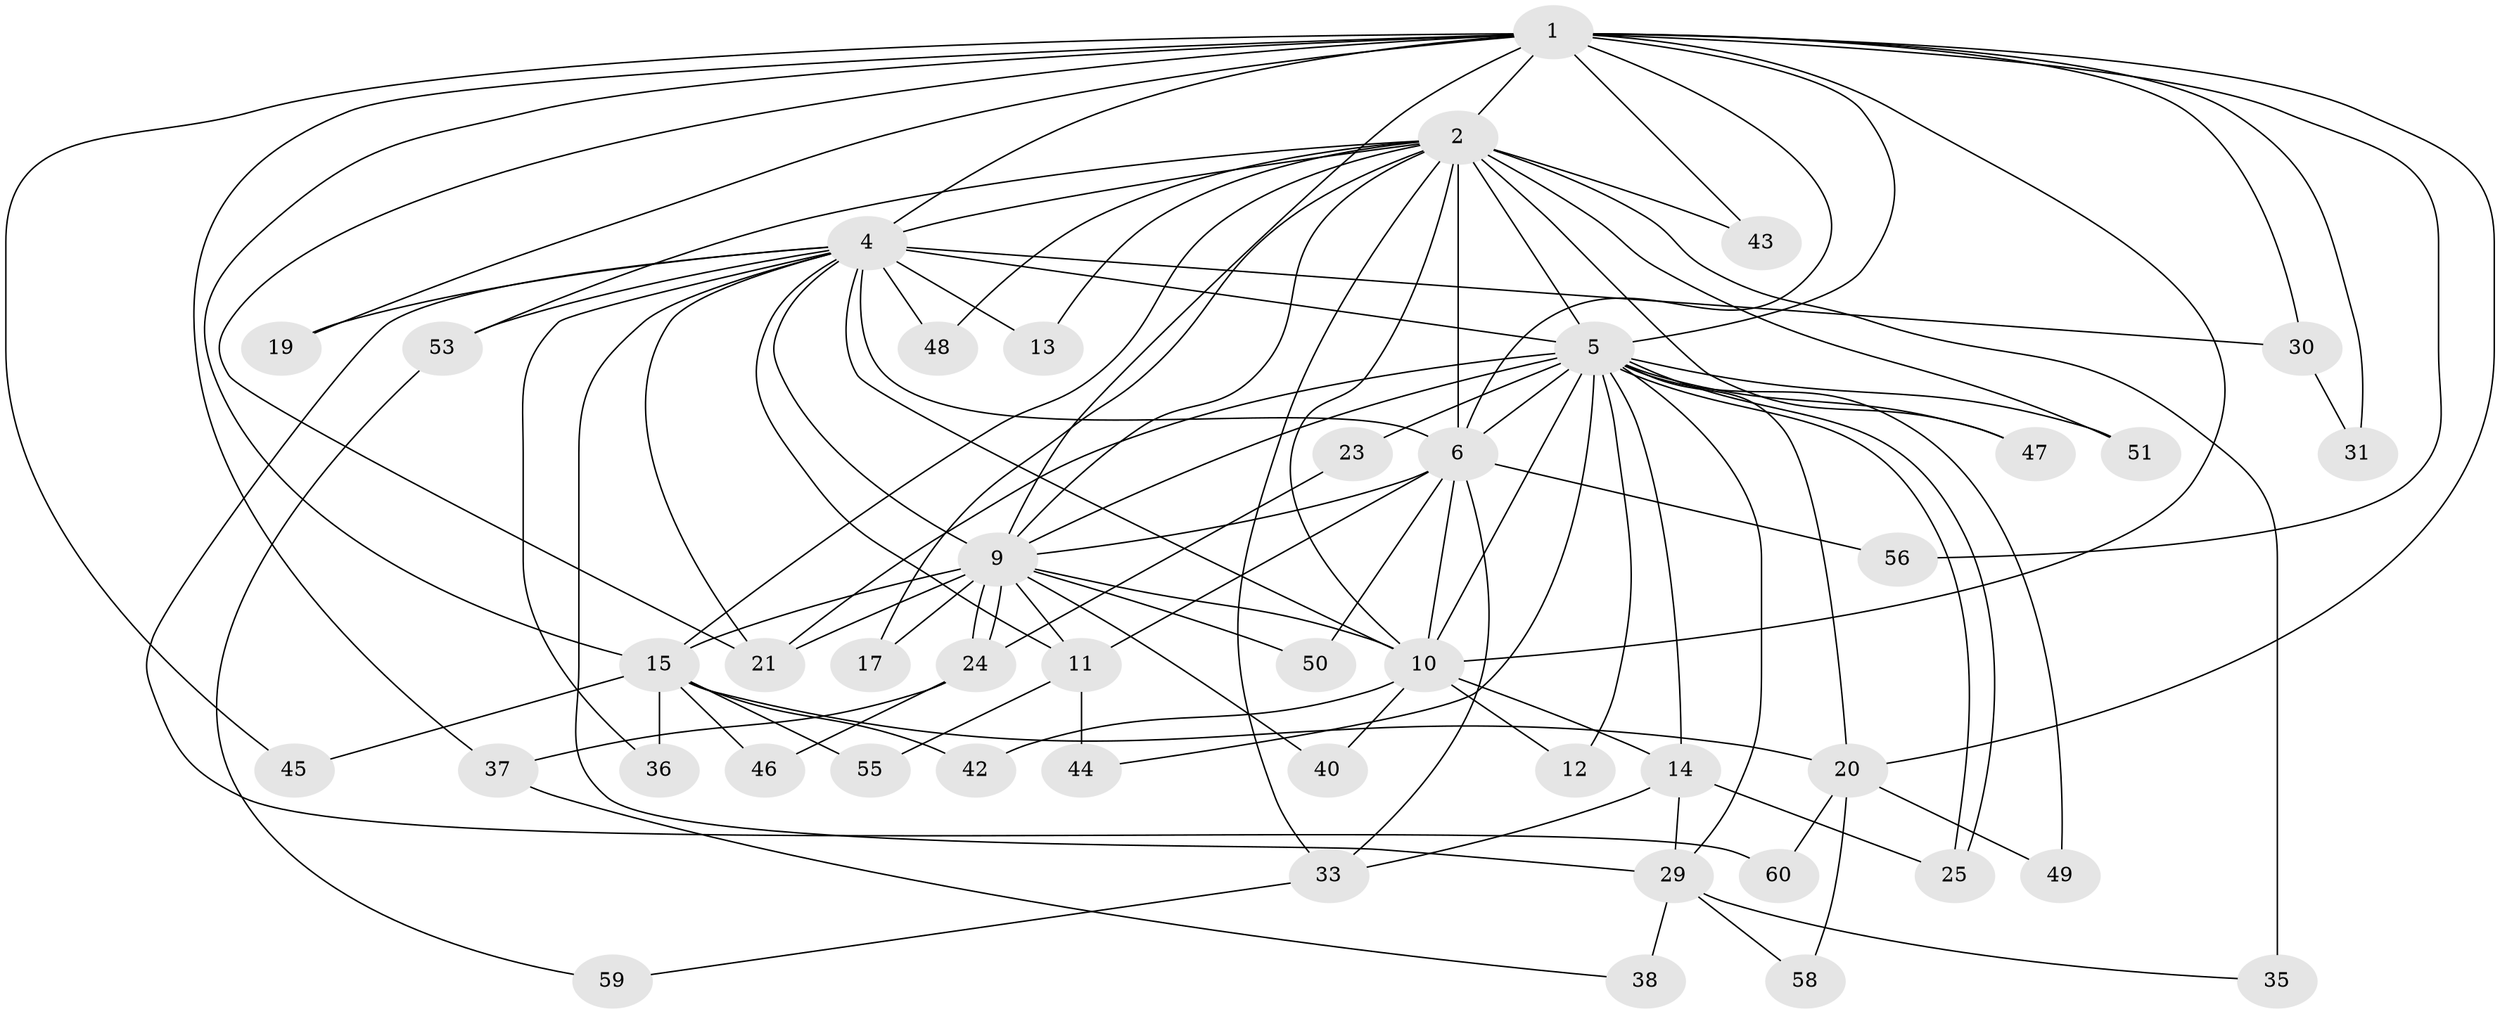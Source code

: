 // original degree distribution, {16: 0.01639344262295082, 18: 0.01639344262295082, 13: 0.03278688524590164, 20: 0.01639344262295082, 19: 0.01639344262295082, 14: 0.03278688524590164, 12: 0.01639344262295082, 17: 0.01639344262295082, 3: 0.11475409836065574, 2: 0.5409836065573771, 5: 0.01639344262295082, 6: 0.04918032786885246, 4: 0.11475409836065574}
// Generated by graph-tools (version 1.1) at 2025/41/03/06/25 10:41:34]
// undirected, 44 vertices, 103 edges
graph export_dot {
graph [start="1"]
  node [color=gray90,style=filled];
  1 [super="+8"];
  2 [super="+3"];
  4 [super="+16"];
  5 [super="+7"];
  6 [super="+61"];
  9 [super="+32"];
  10 [super="+39"];
  11 [super="+22"];
  12;
  13;
  14 [super="+27"];
  15 [super="+18"];
  17;
  19;
  20 [super="+34"];
  21 [super="+26"];
  23 [super="+28"];
  24;
  25;
  29 [super="+52"];
  30;
  31;
  33 [super="+57"];
  35 [super="+54"];
  36;
  37 [super="+41"];
  38;
  40;
  42;
  43;
  44;
  45;
  46;
  47;
  48;
  49;
  50;
  51;
  53;
  55;
  56;
  58;
  59;
  60;
  1 -- 2 [weight=4];
  1 -- 4 [weight=2];
  1 -- 5 [weight=4];
  1 -- 6 [weight=2];
  1 -- 9 [weight=2];
  1 -- 10 [weight=2];
  1 -- 15;
  1 -- 20;
  1 -- 30;
  1 -- 31;
  1 -- 37;
  1 -- 43;
  1 -- 45;
  1 -- 19;
  1 -- 56;
  1 -- 21;
  2 -- 4 [weight=3];
  2 -- 5 [weight=4];
  2 -- 6 [weight=2];
  2 -- 9 [weight=2];
  2 -- 10 [weight=3];
  2 -- 13;
  2 -- 15;
  2 -- 17;
  2 -- 33;
  2 -- 35 [weight=2];
  2 -- 47;
  2 -- 53;
  2 -- 43;
  2 -- 48;
  2 -- 51;
  4 -- 5 [weight=2];
  4 -- 6;
  4 -- 9;
  4 -- 10;
  4 -- 13;
  4 -- 19;
  4 -- 21;
  4 -- 29;
  4 -- 30;
  4 -- 36;
  4 -- 48;
  4 -- 53;
  4 -- 60;
  4 -- 11;
  5 -- 6 [weight=3];
  5 -- 9 [weight=2];
  5 -- 10 [weight=2];
  5 -- 21;
  5 -- 23 [weight=2];
  5 -- 25;
  5 -- 25;
  5 -- 29;
  5 -- 44;
  5 -- 47;
  5 -- 49;
  5 -- 51;
  5 -- 12;
  5 -- 14;
  5 -- 20;
  6 -- 9;
  6 -- 10;
  6 -- 11;
  6 -- 50;
  6 -- 56;
  6 -- 33;
  9 -- 10;
  9 -- 11;
  9 -- 17;
  9 -- 24;
  9 -- 24;
  9 -- 40;
  9 -- 50;
  9 -- 15;
  9 -- 21;
  10 -- 12;
  10 -- 14;
  10 -- 40;
  10 -- 42;
  11 -- 44;
  11 -- 55;
  14 -- 25;
  14 -- 29;
  14 -- 33;
  15 -- 42;
  15 -- 55;
  15 -- 20;
  15 -- 36;
  15 -- 45;
  15 -- 46;
  20 -- 49;
  20 -- 58;
  20 -- 60;
  23 -- 24;
  24 -- 37 [weight=2];
  24 -- 46;
  29 -- 38;
  29 -- 58;
  29 -- 35;
  30 -- 31;
  33 -- 59;
  37 -- 38;
  53 -- 59;
}
